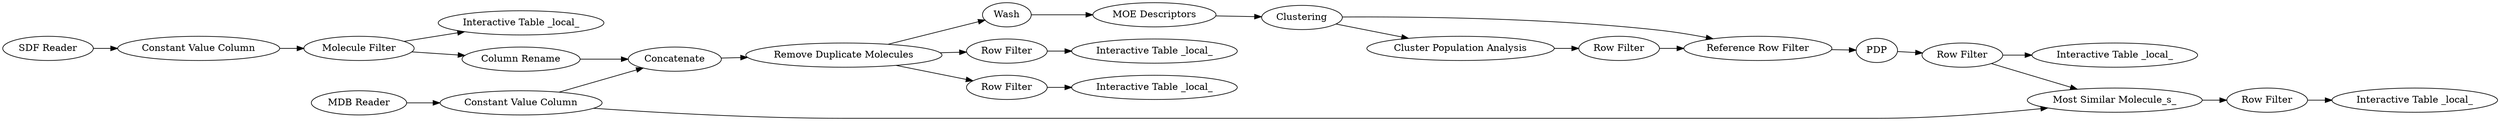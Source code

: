 digraph {
	"8509311178466386014_14" [label=Wash]
	"8509311178466386014_15" [label="MOE Descriptors"]
	"8509311178466386014_3" [label="Constant Value Column"]
	"8509311178466386014_24" [label="Row Filter"]
	"8509311178466386014_21" [label="Row Filter"]
	"8509311178466386014_23" [label="Most Similar Molecule_s_"]
	"8509311178466386014_19" [label="Reference Row Filter"]
	"8509311178466386014_12" [label="Interactive Table _local_"]
	"8509311178466386014_9" [label="Remove Duplicate Molecules"]
	"8509311178466386014_6" [label="Interactive Table _local_"]
	"8509311178466386014_18" [label="Row Filter"]
	"8509311178466386014_13" [label="Interactive Table _local_"]
	"8509311178466386014_5" [label="Molecule Filter"]
	"8509311178466386014_11" [label="Row Filter"]
	"8509311178466386014_26" [label="MDB Reader"]
	"8509311178466386014_22" [label="Interactive Table _local_"]
	"8509311178466386014_17" [label="Cluster Population Analysis"]
	"8509311178466386014_16" [label=Clustering]
	"8509311178466386014_4" [label="Constant Value Column"]
	"8509311178466386014_25" [label="Interactive Table _local_"]
	"8509311178466386014_27" [label="SDF Reader"]
	"8509311178466386014_10" [label="Row Filter"]
	"8509311178466386014_8" [label=Concatenate]
	"8509311178466386014_20" [label=PDP]
	"8509311178466386014_7" [label="Column Rename"]
	"8509311178466386014_23" -> "8509311178466386014_24"
	"8509311178466386014_9" -> "8509311178466386014_10"
	"8509311178466386014_26" -> "8509311178466386014_3"
	"8509311178466386014_5" -> "8509311178466386014_7"
	"8509311178466386014_18" -> "8509311178466386014_19"
	"8509311178466386014_9" -> "8509311178466386014_11"
	"8509311178466386014_5" -> "8509311178466386014_6"
	"8509311178466386014_4" -> "8509311178466386014_5"
	"8509311178466386014_19" -> "8509311178466386014_20"
	"8509311178466386014_3" -> "8509311178466386014_8"
	"8509311178466386014_11" -> "8509311178466386014_13"
	"8509311178466386014_10" -> "8509311178466386014_12"
	"8509311178466386014_21" -> "8509311178466386014_22"
	"8509311178466386014_9" -> "8509311178466386014_14"
	"8509311178466386014_16" -> "8509311178466386014_17"
	"8509311178466386014_3" -> "8509311178466386014_23"
	"8509311178466386014_17" -> "8509311178466386014_18"
	"8509311178466386014_8" -> "8509311178466386014_9"
	"8509311178466386014_7" -> "8509311178466386014_8"
	"8509311178466386014_27" -> "8509311178466386014_4"
	"8509311178466386014_14" -> "8509311178466386014_15"
	"8509311178466386014_20" -> "8509311178466386014_21"
	"8509311178466386014_16" -> "8509311178466386014_19"
	"8509311178466386014_24" -> "8509311178466386014_25"
	"8509311178466386014_15" -> "8509311178466386014_16"
	"8509311178466386014_21" -> "8509311178466386014_23"
	rankdir=LR
}
